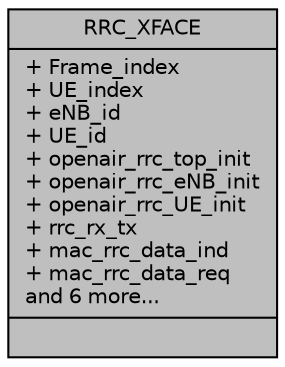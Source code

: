 digraph "RRC_XFACE"
{
 // LATEX_PDF_SIZE
  edge [fontname="Helvetica",fontsize="10",labelfontname="Helvetica",labelfontsize="10"];
  node [fontname="Helvetica",fontsize="10",shape=record];
  Node1 [label="{RRC_XFACE\n|+ Frame_index\l+ UE_index\l+ eNB_id\l+ UE_id\l+ openair_rrc_top_init\l+ openair_rrc_eNB_init\l+ openair_rrc_UE_init\l+ rrc_rx_tx\l+ mac_rrc_data_ind\l+ mac_rrc_data_req\land 6 more...\l|}",height=0.2,width=0.4,color="black", fillcolor="grey75", style="filled", fontcolor="black",tooltip=" "];
}
